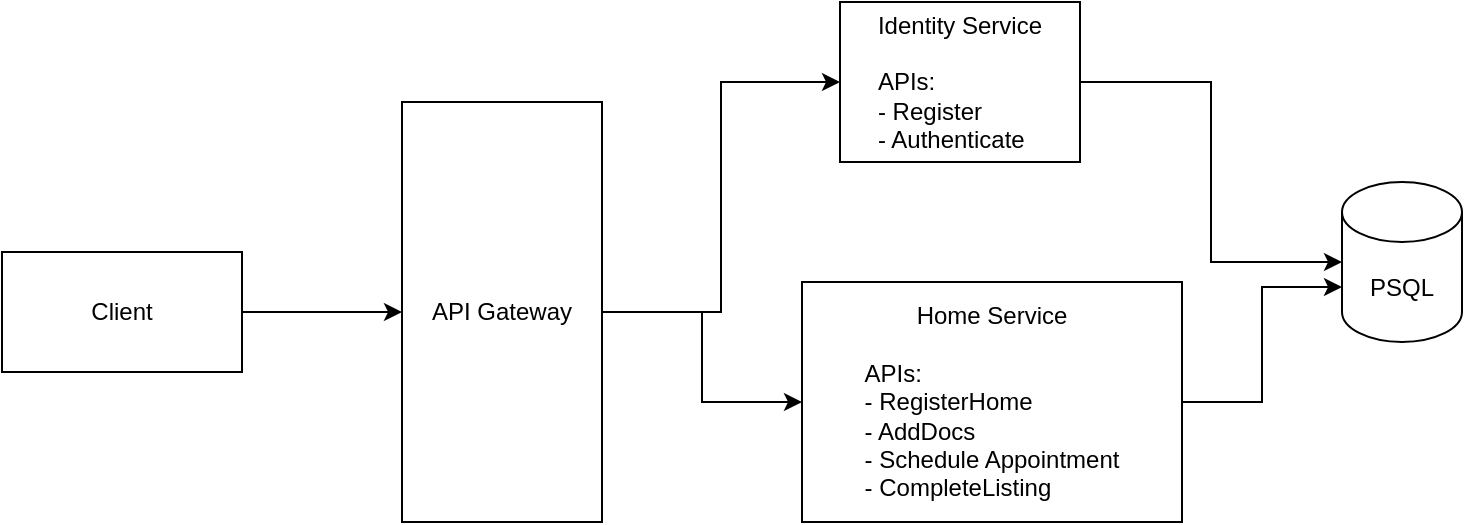 <mxfile version="26.2.2">
  <diagram name="Page-1" id="W3dnyQtY9kF2yxEZgufe">
    <mxGraphModel dx="921" dy="834" grid="1" gridSize="10" guides="1" tooltips="1" connect="1" arrows="1" fold="1" page="1" pageScale="1" pageWidth="850" pageHeight="1100" math="0" shadow="0">
      <root>
        <mxCell id="0" />
        <mxCell id="1" parent="0" />
        <mxCell id="_5e1__LAqRbDNRKEZXSl-3" value="" style="edgeStyle=orthogonalEdgeStyle;rounded=0;orthogonalLoop=1;jettySize=auto;html=1;" edge="1" parent="1" source="_5e1__LAqRbDNRKEZXSl-1" target="_5e1__LAqRbDNRKEZXSl-2">
          <mxGeometry relative="1" as="geometry" />
        </mxCell>
        <mxCell id="_5e1__LAqRbDNRKEZXSl-1" value="Client" style="rounded=0;whiteSpace=wrap;html=1;" vertex="1" parent="1">
          <mxGeometry x="50" y="315" width="120" height="60" as="geometry" />
        </mxCell>
        <mxCell id="_5e1__LAqRbDNRKEZXSl-5" style="edgeStyle=orthogonalEdgeStyle;rounded=0;orthogonalLoop=1;jettySize=auto;html=1;exitX=1;exitY=0.5;exitDx=0;exitDy=0;entryX=0;entryY=0.5;entryDx=0;entryDy=0;" edge="1" parent="1" source="_5e1__LAqRbDNRKEZXSl-2" target="_5e1__LAqRbDNRKEZXSl-4">
          <mxGeometry relative="1" as="geometry" />
        </mxCell>
        <mxCell id="_5e1__LAqRbDNRKEZXSl-7" style="edgeStyle=orthogonalEdgeStyle;rounded=0;orthogonalLoop=1;jettySize=auto;html=1;exitX=1;exitY=0.5;exitDx=0;exitDy=0;entryX=0;entryY=0.5;entryDx=0;entryDy=0;" edge="1" parent="1" source="_5e1__LAqRbDNRKEZXSl-2" target="_5e1__LAqRbDNRKEZXSl-6">
          <mxGeometry relative="1" as="geometry" />
        </mxCell>
        <mxCell id="_5e1__LAqRbDNRKEZXSl-2" value="API Gateway" style="rounded=0;whiteSpace=wrap;html=1;" vertex="1" parent="1">
          <mxGeometry x="250" y="240" width="100" height="210" as="geometry" />
        </mxCell>
        <mxCell id="_5e1__LAqRbDNRKEZXSl-4" value="Identity Service&lt;div&gt;&lt;br&gt;&lt;/div&gt;&lt;div style=&quot;text-align: left;&quot;&gt;APIs:&lt;/div&gt;&lt;div style=&quot;text-align: left;&quot;&gt;- Register&lt;/div&gt;&lt;div style=&quot;text-align: left;&quot;&gt;- Authenticate&lt;/div&gt;" style="rounded=0;whiteSpace=wrap;html=1;" vertex="1" parent="1">
          <mxGeometry x="469" y="190" width="120" height="80" as="geometry" />
        </mxCell>
        <mxCell id="_5e1__LAqRbDNRKEZXSl-6" value="Home Service&lt;div&gt;&lt;br&gt;&lt;/div&gt;&lt;div style=&quot;text-align: left;&quot;&gt;APIs:&lt;/div&gt;&lt;div style=&quot;text-align: left;&quot;&gt;- RegisterHome&lt;/div&gt;&lt;div style=&quot;text-align: left;&quot;&gt;- AddDocs&lt;/div&gt;&lt;div style=&quot;text-align: left;&quot;&gt;- Schedule Appointment&lt;/div&gt;&lt;div style=&quot;text-align: left;&quot;&gt;- CompleteListing&lt;/div&gt;" style="rounded=0;whiteSpace=wrap;html=1;" vertex="1" parent="1">
          <mxGeometry x="450" y="330" width="190" height="120" as="geometry" />
        </mxCell>
        <mxCell id="_5e1__LAqRbDNRKEZXSl-8" value="PSQL" style="shape=cylinder3;whiteSpace=wrap;html=1;boundedLbl=1;backgroundOutline=1;size=15;" vertex="1" parent="1">
          <mxGeometry x="720" y="280" width="60" height="80" as="geometry" />
        </mxCell>
        <mxCell id="_5e1__LAqRbDNRKEZXSl-9" style="edgeStyle=orthogonalEdgeStyle;rounded=0;orthogonalLoop=1;jettySize=auto;html=1;exitX=1;exitY=0.5;exitDx=0;exitDy=0;entryX=0;entryY=0.5;entryDx=0;entryDy=0;entryPerimeter=0;" edge="1" parent="1" source="_5e1__LAqRbDNRKEZXSl-4" target="_5e1__LAqRbDNRKEZXSl-8">
          <mxGeometry relative="1" as="geometry" />
        </mxCell>
        <mxCell id="_5e1__LAqRbDNRKEZXSl-10" style="edgeStyle=orthogonalEdgeStyle;rounded=0;orthogonalLoop=1;jettySize=auto;html=1;exitX=1;exitY=0.5;exitDx=0;exitDy=0;entryX=0;entryY=0;entryDx=0;entryDy=52.5;entryPerimeter=0;" edge="1" parent="1" source="_5e1__LAqRbDNRKEZXSl-6" target="_5e1__LAqRbDNRKEZXSl-8">
          <mxGeometry relative="1" as="geometry" />
        </mxCell>
      </root>
    </mxGraphModel>
  </diagram>
</mxfile>
